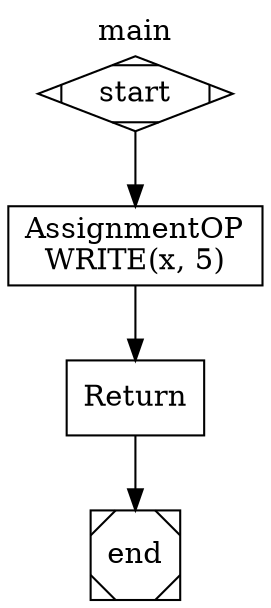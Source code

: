 digraph CFG {
    node [shape=box];
    label="main";
    labelloc=t;
    start [shape=Mdiamond];
    end [shape=Msquare];
    node0 [label="AssignmentOP\nWRITE(x, 5)"];
    node1 [label="Return"];
    node0 -> node1 
    node1 -> end;
    start -> node0;
}
